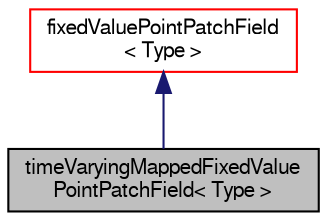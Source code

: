 digraph "timeVaryingMappedFixedValuePointPatchField&lt; Type &gt;"
{
  bgcolor="transparent";
  edge [fontname="FreeSans",fontsize="10",labelfontname="FreeSans",labelfontsize="10"];
  node [fontname="FreeSans",fontsize="10",shape=record];
  Node11 [label="timeVaryingMappedFixedValue\lPointPatchField\< Type \>",height=0.2,width=0.4,color="black", fillcolor="grey75", style="filled", fontcolor="black"];
  Node12 -> Node11 [dir="back",color="midnightblue",fontsize="10",style="solid",fontname="FreeSans"];
  Node12 [label="fixedValuePointPatchField\l\< Type \>",height=0.2,width=0.4,color="red",URL="$a26570.html",tooltip="A FixedValue boundary condition for pointField. "];
}
